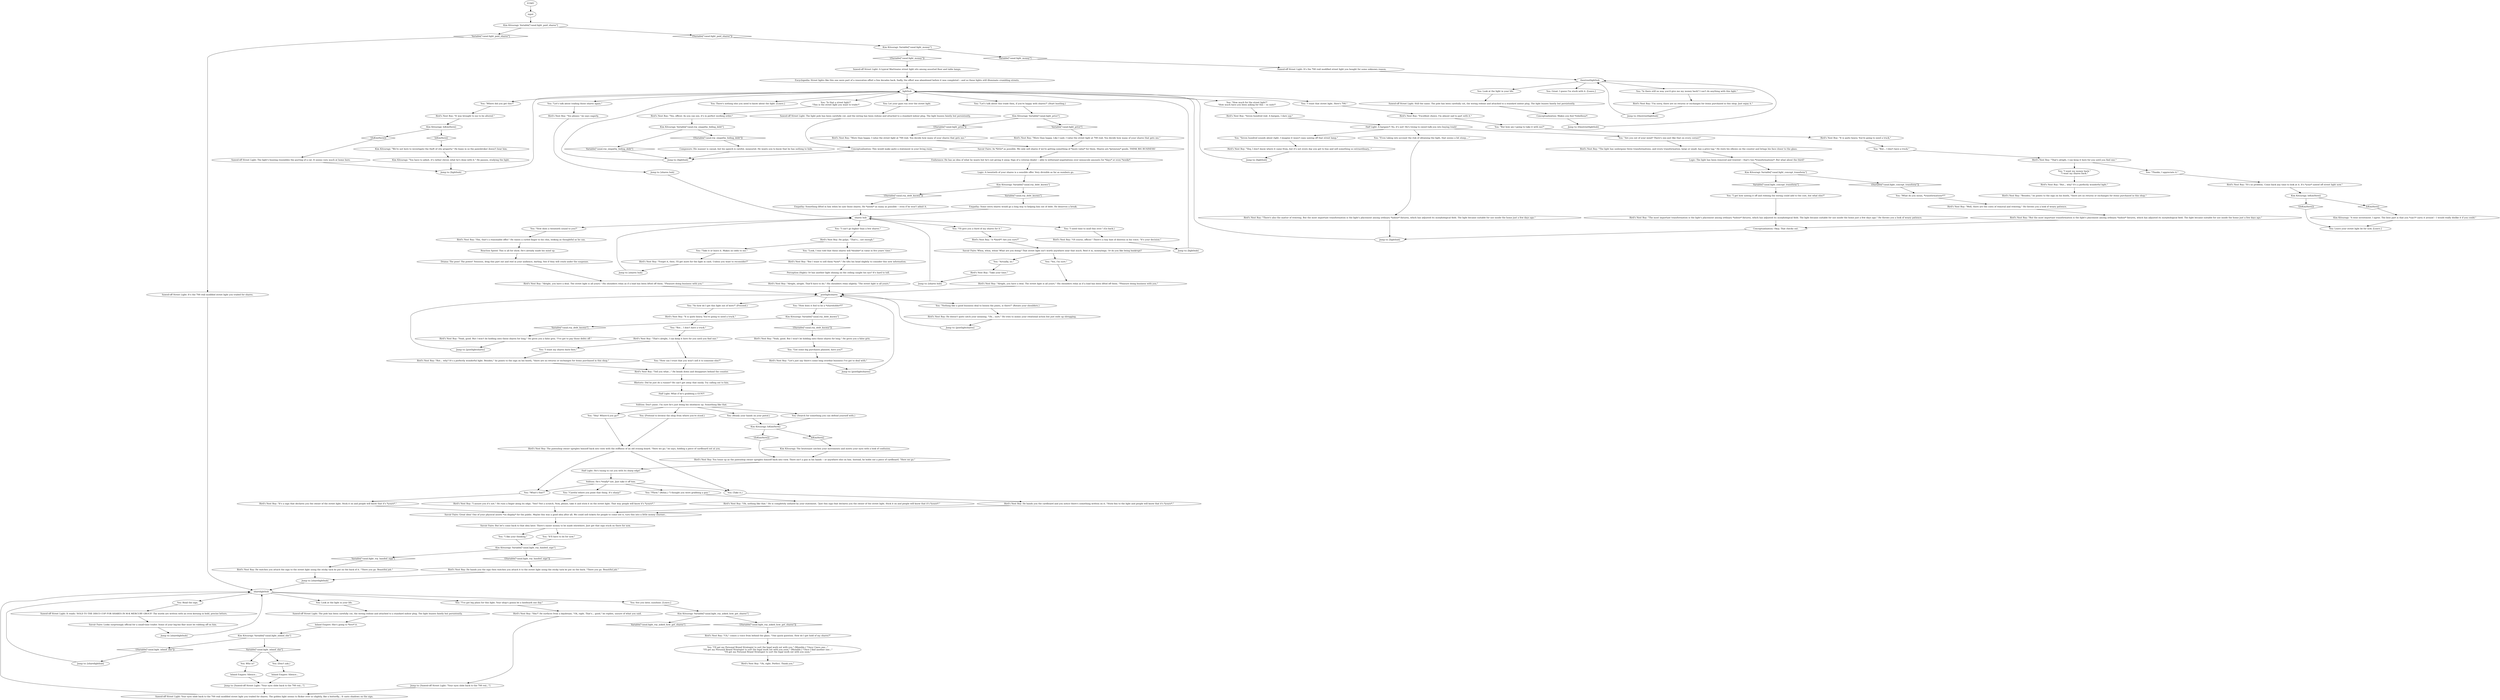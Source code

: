 # PAWNSHOP / SAWED-OFF STREET LIGHT
# You look at and ask Roy about a street light.
# ==================================================
digraph G {
	  0 [label="START"];
	  1 [label="input"];
	  2 [label="Jump to: [lighthub]"];
	  3 [label="Bird's Nest Roy: \"Hm?\" He surfaces from a daydream. \"Oh, right. That's... good,\" he replies, unsure of what you said."];
	  4 [label="Empathy: Something lifted in him when he saw those shares. He *needs* as many as possible -- even if he won't admit it."];
	  5 [label="Kim Kitsuragi: The lieutenant catches your movements and meets your eyes with a look of confusion."];
	  6 [label="Inland Empire: Silence..."];
	  7 [label="Bird's Nest Roy: \"I assure you it's not.\" He runs a finger along its edge. \"See? Not a scratch. Now, please, take it and stick it on the street light. That way people will know it's *yours*.\""];
	  8 [label="Composure: His manner is casual, but his speech is careful, measured. He wants you to know that he has nothing to hide."];
	  9 [label="Bird's Nest Roy: \"Excellent choice. I'm almost sad to part with it.\""];
	  10 [label="Jump to: [Sawed-off Street Light: \"Your eyes slide back to the 700 reá...\"]"];
	  11 [label="You: Leave your street light be for now. [Leave.]"];
	  12 [label="Bird's Nest Roy: \"More than happy. I value the street light at 700 reál. You decide how many of your shares that gets me.\""];
	  13 [label="You: \"Actually, no.\""];
	  14 [label="Sawed-off Street Light: The pole has been carefully cut, the wiring redone and attached to a standard indoor plug. The light buzzes faintly but persistently."];
	  15 [label="You: \"I've got big plans for this light. Your shop's gonna be a landmark one day.\""];
	  16 [label="You: (Pretend to browse the shop from where you're stood.)"];
	  17 [label="Bird's Nest Roy: \"Yeah, good. But I won't be holding onto these shares for long.\" He gives you a false grin."];
	  18 [label="Half Light: He's trying to cut you with its sharp edge!"];
	  19 [label="Volition: He's *really* not. Just take it off him."];
	  20 [label="Bird's Nest Roy: \"Oh, right. Perfect. Thank you.\""];
	  21 [label="Kim Kitsuragi: IsKimHere()"];
	  22 [label="IsKimHere()", shape=diamond];
	  23 [label="!(IsKimHere())", shape=diamond];
	  24 [label="You: \"Even taking into account the risk of obtaining the light, that seems a bit steep....\""];
	  25 [label="Conceptualization: This would make quite a statement in your living room."];
	  26 [label="You: \"But... I don't have a truck.\""];
	  27 [label="Kim Kitsuragi: IsKimHere()"];
	  28 [label="IsKimHere()", shape=diamond];
	  29 [label="!(IsKimHere())", shape=diamond];
	  30 [label="Bird's Nest Roy: \"Yes please,\" he says eagerly."];
	  31 [label="lighthub"];
	  32 [label="Kim Kitsuragi: \"You have to admit, it's rather clever, what he's done with it.\" He pauses, studying the light."];
	  33 [label="Perception (Sight): Or has another light shining on the ceiling caught his eye? It's hard to tell."];
	  34 [label="Half Light: What if he's grabbing a GUN?!"];
	  35 [label="Jump to: [postlightshares]"];
	  36 [label="You: (Search for something you can defend yourself with.)"];
	  37 [label="You: \"Careful where you point that thing. It's sharp!\""];
	  38 [label="Kim Kitsuragi: Variable[\"canal.light_concept_transform\"]"];
	  39 [label="Variable[\"canal.light_concept_transform\"]", shape=diamond];
	  40 [label="!(Variable[\"canal.light_concept_transform\"])", shape=diamond];
	  41 [label="You: \"Where did you get this?\""];
	  42 [label="Jump to: [lighthub]"];
	  43 [label="You: (Ready your hands on your pistol.)"];
	  44 [label="Bird's Nest Roy: \"That's alright, I can keep it here for you until you find one.\""];
	  45 [label="Bird's Nest Roy: He doesn't quite catch your meaning. \"Oh... sure.\" He tries to mimic your rotational action but just ends up shrugging."];
	  46 [label="Bird's Nest Roy: He watches you attach the sign to the street light using the sticky tack he put on the back of it. \"There you go. Beautiful job.\""];
	  47 [label="You: Let your gaze run over the street light."];
	  48 [label="You: \"Are you out of your mind? There's one just like that on every corner!\""];
	  49 [label="You: \"Seven hundred sounds about right. I imagine it wasn't easy sawing off that street lamp.\""];
	  50 [label="You: \"Thanks, I appreciate it.\""];
	  51 [label="Sawed-off Street Light: It's the 700 reál modified street light you bought for some unknown reason."];
	  52 [label="You: \"I'll give you a third of my shares for it.\""];
	  53 [label="Bird's Nest Roy: \"Alright, you have a deal. The street light is all yours.\" His shoulders relax as if a load has been lifted off them. \"Pleasure doing business with you.\""];
	  54 [label="Kim Kitsuragi: Variable[\"canal.light_paid_shares\"]"];
	  55 [label="Variable[\"canal.light_paid_shares\"]", shape=diamond];
	  56 [label="!(Variable[\"canal.light_paid_shares\"])", shape=diamond];
	  57 [label="You: Who is?"];
	  58 [label="You: \"How can I trust that you won't sell it to someone else?\""];
	  59 [label="You: \"I want my shares back then.\""];
	  60 [label="Bird's Nest Roy: \"It is quite heavy. You're going to need a truck.\""];
	  61 [label="You: \"Got some big purchases planned, have you?\""];
	  62 [label="You: \"Let's talk about trading those shares again.\""];
	  63 [label="Jump to: [shares hub]"];
	  64 [label="Half Light: A bargain?! No, it's not! He's trying to sweet-talk you into buying trash!"];
	  65 [label="Bird's Nest Roy: \"Well, there are the costs of removal and rewiring.\" He throws you a look of weary patience."];
	  66 [label="Sawed-off Street Light: Your eyes slide back to the 700 reál modified street light you traded for shares. The golden light seems to flicker ever so slightly, like a butterfly... It casts shadows on the sign."];
	  67 [label="Jump to: [thestreetlighthub]"];
	  68 [label="You: \"Take it or leave it. Makes no odds to me.\""];
	  69 [label="You: Read the sign."];
	  70 [label="Kim Kitsuragi: Variable[\"canal.roy_debt_known\"]"];
	  71 [label="Variable[\"canal.roy_debt_known\"]", shape=diamond];
	  72 [label="!(Variable[\"canal.roy_debt_known\"])", shape=diamond];
	  73 [label="Bird's Nest Roy: The pawnshop owner uprights himself back into view with the stiffness of an old ironing board. \"Here we go,\" he says, holding a piece of cardboard out at you."];
	  74 [label="Bird's Nest Roy: \"Let's just say there's some long overdue business I've got to deal with.\""];
	  75 [label="Sawed-off Street Light: The light pole has been carefully cut, and the wiring has been redone and attached to a standard indoor plug. The light buzzes faintly but persistently."];
	  76 [label="Kim Kitsuragi: \"We're not here to investigate the theft of city property.\" He leans in so the pawnbroker doesn't hear him."];
	  77 [label="Jump to: [lighthub]"];
	  78 [label="You: \"What do you mean, *transformations*?\""];
	  79 [label="Bird's Nest Roy: \"The most important transformation is the light's placement among ordinary *indoor* fixtures, which has adjusted its morphological field. The light became suitable for use inside the home just a few days ago.\" He throws you a look of weary patience."];
	  80 [label="Bird's Nest Roy: He gulps. \"That's... not enough.\""];
	  81 [label="Jump to: [shares hub]"];
	  82 [label="Bird's Nest Roy: \"But... why? It's a perfectly wonderful light. Besides,\" he points to the sign on his booth, \"there are no returns or exchanges for items purchased in this shop.\""];
	  83 [label="Volition: Don't panic. I'm sure he's just doing his shoelaces up. Something like that."];
	  84 [label="You: \"I like your thinking.\""];
	  85 [label="You: \"I'll get my Personal Brand Strategist to sort the legal work out with you.\" (Mumble.) \"Once I have one...\"\n\"I'll get my Personal Brand Strategist to sort the legal work out with you soon.\" (Mumble.) \"Once I find another one...\"\n\"I'll get my Personal Brand Strategist to sort the legal work out with you soon.\""];
	  86 [label="Jump to: [Sawed-off Street Light: \"Your eyes slide back to the 700 reá...\"]"];
	  87 [label="You: \"Let's talk about this trade then, if you're happy with shares?\" (Start hustling.)"];
	  88 [label="Logic: A twentieth of your shares is a sensible offer. Very divisible as far as numbers go."];
	  89 [label="You: \"How does a twentieth sound to you?\""];
	  90 [label="Savoir Faire: As *little* as possible. We only sell shares if we're getting something of *more value* for them. Shares are *premium* goods. THINK BIG BUSINESS!"];
	  91 [label="Bird's Nest Roy: \"Take your time.\""];
	  92 [label="Sawed-off Street Light: It's the 700 reál modified street light you traded for shares."];
	  93 [label="You: \"Hey! Where'd you go?\""];
	  94 [label="Logic: The light has been removed and rewired -- that's two *transformations*. But what about the third?"];
	  95 [label="Jump to: [lighthub]"];
	  96 [label="Conceptualization: Makes you feel *rebellious*."];
	  97 [label="Savoir Faire: Whoa, whoa, whoa! What are you doing? That street light isn't worth anywhere near that much. Reel it in, moneybags. Or do you like being bankrupt?"];
	  98 [label="Bird's Nest Roy: \"Forget it, then. I'll get more for the light in cash. Unless you want to reconsider?\""];
	  99 [label="Sawed-off Street Light: It reads: 'SOLD TO THE DISCO COP FOR SHARES IN M-K MERCURY GROUP.' The words are written with an even kerning in bold, precise letters."];
	  100 [label="Bird's Nest Roy: \"Yes, officer. As you can see, it's in perfect working order.\""];
	  101 [label="You: There's nothing else you need to know about the light. [Leave.]"];
	  102 [label="Bird's Nest Roy: \"It is quite heavy. You're going to need a truck.\""];
	  103 [label="You: \"But... I don't have a truck.\""];
	  104 [label="Jump to: [thestreetlighthub]"];
	  105 [label="Kim Kitsuragi: IsKimHere()"];
	  106 [label="IsKimHere()", shape=diamond];
	  107 [label="!(IsKimHere())", shape=diamond];
	  108 [label="Bird's Nest Roy: \"Hm, that's a reasonable offer.\" He raises a curled finger to his chin, looking as thoughtful as he can."];
	  109 [label="You: \"I can't go higher than a few shares.\""];
	  110 [label="Savoir Faire: Looks surprisingly official for a small-time trader. Some of your big-biz flair must be rubbing off on him."];
	  111 [label="Kim Kitsuragi: Variable[\"canal.light_inland_she\"]"];
	  112 [label="Variable[\"canal.light_inland_she\"]", shape=diamond];
	  113 [label="!(Variable[\"canal.light_inland_she\"])", shape=diamond];
	  114 [label="Savoir Faire: But let's come back to that idea later. There's easier money to be made elsewhere. Just get that sign stuck on there for now."];
	  115 [label="Bird's Nest Roy: \"It's a sign that declares you the owner of the street light. Stick it on and people will know that it's *yours*.\""];
	  116 [label="Bird's Nest Roy: He hands you the sign then watches you attach it to the street light using the sticky tack he put on the back. \"There you go. Beautiful job.\""];
	  117 [label="Sawed-off Street Light: A typical Martinaise street light sits among assorted floor and table lamps."];
	  118 [label="Bird's Nest Roy: \"Besides,\" he points to the sign on his booth, \"there are no returns or exchanges for items purchased in this shop.\""];
	  119 [label="Kim Kitsuragi: Variable[\"canal.light_money\"]"];
	  120 [label="Variable[\"canal.light_money\"]", shape=diamond];
	  121 [label="!(Variable[\"canal.light_money\"])", shape=diamond];
	  122 [label="You: \"Is there still no way you'd give me my money back? I can't do anything with this light.\""];
	  123 [label="You: \"Look, I was told that these shares will *double* in value in five years' time.\""];
	  124 [label="Jump to: [postlightshares]"];
	  125 [label="You: \"What's that?\""];
	  126 [label="Jump to: [shares hub]"];
	  127 [label="Jump to: [lighthub]"];
	  128 [label="You: \"But how am I going to take it with me?\""];
	  129 [label="You: \"I need time to mull this over.\" (Go back.)"];
	  130 [label="You: \"Yes, I'm sure.\""];
	  131 [label="You: \"So how do I get this light out of here?\" (Proceed.)"];
	  132 [label="Empathy: Some extra shares would go a long way to helping him out of debt. He deserves a break."];
	  133 [label="Bird's Nest Roy: He hands you the cardboard and you notice there's something written on it. \"Stick this to the light and people will know that it's *yours*.\""];
	  134 [label="Bird's Nest Roy: \"Oh, nothing like that.\" He is completely unfazed by your statement. \"Just this sign that declares you the owner of the street light. Stick it on and people will know that it's *yours*.\""];
	  135 [label="You: \"Is that a street light?\"\n\"This is the street light you want to trade?\""];
	  136 [label="Kim Kitsuragi: \"A wise investment. I agree. The best part is that you *can't* carry it around -- I would really dislike it if you could.\""];
	  137 [label="Bird's Nest Roy: \"Of course, officer.\" There's a tiny hint of distress in his voice. \"It's your decision.\""];
	  138 [label="You: Look at the light in your life."];
	  139 [label="You: (Don't ask.)"];
	  140 [label="You: (Take it.)"];
	  141 [label="Kim Kitsuragi: Variable[\"canal.light_roy_handed_sign\"]"];
	  142 [label="Variable[\"canal.light_roy_handed_sign\"]", shape=diamond];
	  143 [label="!(Variable[\"canal.light_roy_handed_sign\"])", shape=diamond];
	  144 [label="Sawed-off Street Light: Still the same. The pole has been carefully cut, the wiring redone and attached to a standard indoor plug. The light buzzes faintly but persistently."];
	  145 [label="Jump to: [sharelighthub]"];
	  146 [label="Endurance: He has an idea of what he wants but he's not giving it away. Sign of a veteran dealer -- able to withstand negotiations over minuscule amounts for *days* or even *weeks*."];
	  147 [label="Inland Empire: Silence..."];
	  148 [label="Bird's Nest Roy: \"Tell you what...\" He bends down and disappears behind the counter."];
	  149 [label="Jump to: [sharelighthub]"];
	  150 [label="You: \"It'll have to do for now.\""];
	  151 [label="Bird's Nest Roy: You tense up as the pawnshop owner uprights himself back into view. There isn't a gun in his hands -- or anywhere else on him. Instead, he holds out a piece of cardboard. \"Here we go.\""];
	  152 [label="You: \"Phew.\" (Relax.) \"I thought you were grabbing a gun.\""];
	  153 [label="Bird's Nest Roy: \"Uh,\" comes a voice from behind the glass. \"One quick question. How do I get hold of my shares?\""];
	  154 [label="Bird's Nest Roy: \"The light has undergone three transformations, and every transformation, large or small, has a price tag.\" He rests his elbows on the counter and brings his face closer to the glass."];
	  155 [label="Bird's Nest Roy: \"Hey, I don't know where it came from, but it's not every day you get to buy and sell something so extraordinary...\""];
	  156 [label="You: \"I want my money back.\"\n\"I want my shares back.\""];
	  157 [label="thestreetlighthub"];
	  158 [label="Bird's Nest Roy: \"More than happy. Like I said, I value the street light at 700 reál. You decide how many of your shares that gets me.\""];
	  159 [label="Jump to: [sharelighthub]"];
	  160 [label="postlightshares"];
	  161 [label="Jump to: [postlightshares]"];
	  162 [label="Savoir Faire: Great idea! One of your physical assets *on display* for the public. Maybe this was a good idea after all. We could sell tickets for people to come see it, turn this into a little money churner..."];
	  163 [label="Bird's Nest Roy: \"It was brought to me to be altered.\""];
	  164 [label="You: \"How much for the street light?\"\n\"How much have you been asking for this -- in cash?\""];
	  165 [label="Bird's Nest Roy: \"There's also the matter of rewiring. But the most important transformation is the light's placement among ordinary *indoor* fixtures, which has adjusted its morphological field. The light became suitable for use inside the home just a few days ago.\""];
	  166 [label="You: Great. I guess I'm stuck with it. [Leave.]"];
	  167 [label="You: Look at the light in your life."];
	  168 [label="Bird's Nest Roy: \"Alright, alright. That'll have to do.\" His shoulders relax slightly. \"The street light is all yours.\""];
	  169 [label="You: \"How does it feel to be a *shareholder*?\""];
	  170 [label="Kim Kitsuragi: Variable[\"canal.light_roy_asked_how_get_shares\"]"];
	  171 [label="Variable[\"canal.light_roy_asked_how_get_shares\"]", shape=diamond];
	  172 [label="!(Variable[\"canal.light_roy_asked_how_get_shares\"])", shape=diamond];
	  173 [label="Bird's Nest Roy: \"But the most important transformation is the light's placement among ordinary *indoor* fixtures, which has adjusted its morphological field. The light became suitable for use inside the home just a few days ago.\""];
	  174 [label="Bird's Nest Roy: \"It's no problem. Come back any time to look at it. It's *your* sawed off street light now.\""];
	  175 [label="Bird's Nest Roy: \"I'm sorry, there are no returns or exchanges for items purchased in this shop. Just enjoy it.\""];
	  176 [label="Inland Empire: She's going to *love* it."];
	  177 [label="You: See you later, sunshine. [Leave.]"];
	  178 [label="You: \"Nothing like a good business deal to loosen the joints, is there?\" (Rotate your shoulders.)"];
	  179 [label="You: \"I get how sawing it off and redoing the wiring could add to the cost, but what else?\""];
	  180 [label="Bird's Nest Roy: \"That's alright, I can keep it here for you until you find one.\""];
	  181 [label="Encyclopedia: Street lights like this one were part of a renovation effort a few decades back. Sadly, the effort was abandoned before it was completed -- and so these lights still illuminate crumbling streets."];
	  182 [label="Conceptualization: Okay. That checks out."];
	  183 [label="shares hub"];
	  184 [label="Reaction Speed: This is all for show. He's already made his mind up."];
	  185 [label="Drama: The pose! The power! Yessssss, drag this part out and reel in your audience, darling. See if they will crack under the suspense."];
	  186 [label="Kim Kitsuragi: Variable[\"canal.roy_debt_known\"]"];
	  187 [label="Variable[\"canal.roy_debt_known\"]", shape=diamond];
	  188 [label="!(Variable[\"canal.roy_debt_known\"])", shape=diamond];
	  189 [label="Sawed-off Street Light: The light's buzzing resembles the purring of a cat. It seems very much at home here."];
	  191 [label="Bird's Nest Roy: \"But... why? It's a perfectly wonderful light.\""];
	  192 [label="Kim Kitsuragi: Variable[\"canal.light_price\"]"];
	  193 [label="Variable[\"canal.light_price\"]", shape=diamond];
	  194 [label="!(Variable[\"canal.light_price\"])", shape=diamond];
	  195 [label="Bird's Nest Roy: \"A *third*? Are you sure?\""];
	  196 [label="Bird's Nest Roy: \"But I want to sell them *now*.\" He tilts his head slightly to consider this new information."];
	  197 [label="sharelighthub"];
	  198 [label="Bird's Nest Roy: \"Alright, you have a deal. The street light is all yours.\" His shoulders relax as if a load has been lifted off them. \"Pleasure doing business with you.\""];
	  199 [label="Rhetoric: Did he just do a runner? He can't get away that easily. Try calling out to him."];
	  200 [label="Bird's Nest Roy: \"Yeah, good. But I won't be holding onto these shares for long.\" He gives you a false grin. \"I've got to pay those debts off.\""];
	  201 [label="Kim Kitsuragi: Variable[\"canal.roy_empathy_hiding_debt\"]"];
	  202 [label="Variable[\"canal.roy_empathy_hiding_debt\"]", shape=diamond];
	  203 [label="!(Variable[\"canal.roy_empathy_hiding_debt\"])", shape=diamond];
	  204 [label="Bird's Nest Roy: \"Seven hundred reál. A bargain, I dare say.\""];
	  205 [label="You: \"I want that street light. Here's 700.\""];
	  0 -> 1
	  1 -> 54
	  2 -> 31
	  3 -> 10
	  4 -> 183
	  5 -> 151
	  6 -> 86
	  7 -> 162
	  8 -> 127
	  9 -> 128
	  10 -> 66
	  12 -> 90
	  13 -> 91
	  14 -> 176
	  15 -> 3
	  16 -> 73
	  17 -> 61
	  18 -> 19
	  19 -> 152
	  19 -> 125
	  19 -> 140
	  19 -> 37
	  21 -> 22
	  21 -> 23
	  22 -> 76
	  23 -> 189
	  24 -> 165
	  25 -> 127
	  26 -> 44
	  27 -> 28
	  27 -> 29
	  28 -> 5
	  29 -> 151
	  30 -> 63
	  31 -> 164
	  31 -> 101
	  31 -> 135
	  31 -> 41
	  31 -> 205
	  31 -> 47
	  31 -> 87
	  31 -> 62
	  32 -> 77
	  33 -> 168
	  34 -> 83
	  35 -> 160
	  36 -> 27
	  37 -> 7
	  38 -> 40
	  38 -> 39
	  39 -> 179
	  40 -> 78
	  41 -> 163
	  42 -> 31
	  43 -> 27
	  44 -> 58
	  44 -> 59
	  45 -> 35
	  46 -> 149
	  47 -> 75
	  48 -> 154
	  49 -> 155
	  50 -> 174
	  51 -> 157
	  52 -> 195
	  53 -> 160
	  54 -> 56
	  54 -> 55
	  55 -> 92
	  56 -> 119
	  57 -> 147
	  58 -> 148
	  59 -> 82
	  60 -> 26
	  61 -> 74
	  62 -> 30
	  63 -> 183
	  64 -> 48
	  64 -> 24
	  64 -> 49
	  65 -> 173
	  66 -> 197
	  67 -> 157
	  68 -> 98
	  69 -> 99
	  70 -> 72
	  70 -> 71
	  71 -> 132
	  72 -> 4
	  73 -> 140
	  73 -> 125
	  74 -> 161
	  75 -> 25
	  76 -> 32
	  77 -> 31
	  78 -> 65
	  79 -> 182
	  80 -> 123
	  80 -> 68
	  81 -> 183
	  82 -> 148
	  83 -> 16
	  83 -> 43
	  83 -> 36
	  83 -> 93
	  84 -> 141
	  85 -> 20
	  86 -> 66
	  87 -> 192
	  88 -> 70
	  89 -> 108
	  90 -> 146
	  91 -> 81
	  92 -> 197
	  93 -> 73
	  94 -> 38
	  95 -> 31
	  96 -> 67
	  97 -> 130
	  97 -> 13
	  98 -> 126
	  99 -> 110
	  100 -> 201
	  102 -> 103
	  103 -> 180
	  104 -> 157
	  105 -> 106
	  105 -> 107
	  106 -> 136
	  107 -> 11
	  108 -> 184
	  109 -> 80
	  110 -> 145
	  111 -> 112
	  111 -> 113
	  112 -> 57
	  112 -> 139
	  113 -> 159
	  114 -> 84
	  114 -> 150
	  115 -> 162
	  116 -> 149
	  117 -> 181
	  119 -> 120
	  119 -> 121
	  120 -> 51
	  121 -> 117
	  122 -> 175
	  123 -> 196
	  124 -> 160
	  125 -> 115
	  126 -> 183
	  127 -> 31
	  128 -> 102
	  129 -> 137
	  130 -> 53
	  131 -> 60
	  132 -> 183
	  133 -> 162
	  134 -> 162
	  135 -> 100
	  136 -> 11
	  137 -> 2
	  138 -> 14
	  139 -> 6
	  140 -> 133
	  141 -> 142
	  141 -> 143
	  142 -> 46
	  143 -> 116
	  144 -> 96
	  145 -> 197
	  146 -> 88
	  147 -> 86
	  148 -> 199
	  149 -> 197
	  150 -> 141
	  151 -> 18
	  152 -> 134
	  153 -> 85
	  154 -> 94
	  155 -> 42
	  156 -> 191
	  157 -> 122
	  157 -> 166
	  157 -> 167
	  158 -> 90
	  159 -> 197
	  160 -> 169
	  160 -> 178
	  160 -> 131
	  161 -> 160
	  162 -> 114
	  163 -> 21
	  164 -> 204
	  165 -> 95
	  167 -> 144
	  168 -> 160
	  169 -> 186
	  170 -> 171
	  170 -> 172
	  172 -> 153
	  173 -> 182
	  174 -> 105
	  175 -> 104
	  176 -> 111
	  177 -> 170
	  178 -> 45
	  179 -> 79
	  180 -> 50
	  180 -> 156
	  181 -> 31
	  182 -> 95
	  183 -> 89
	  183 -> 129
	  183 -> 52
	  183 -> 109
	  184 -> 185
	  185 -> 198
	  186 -> 187
	  186 -> 188
	  187 -> 200
	  188 -> 17
	  189 -> 77
	  191 -> 118
	  192 -> 193
	  192 -> 194
	  193 -> 158
	  194 -> 12
	  195 -> 97
	  196 -> 33
	  197 -> 177
	  197 -> 138
	  197 -> 69
	  197 -> 15
	  198 -> 160
	  199 -> 34
	  200 -> 124
	  201 -> 202
	  201 -> 203
	  202 -> 127
	  203 -> 8
	  204 -> 64
	  205 -> 9
}

